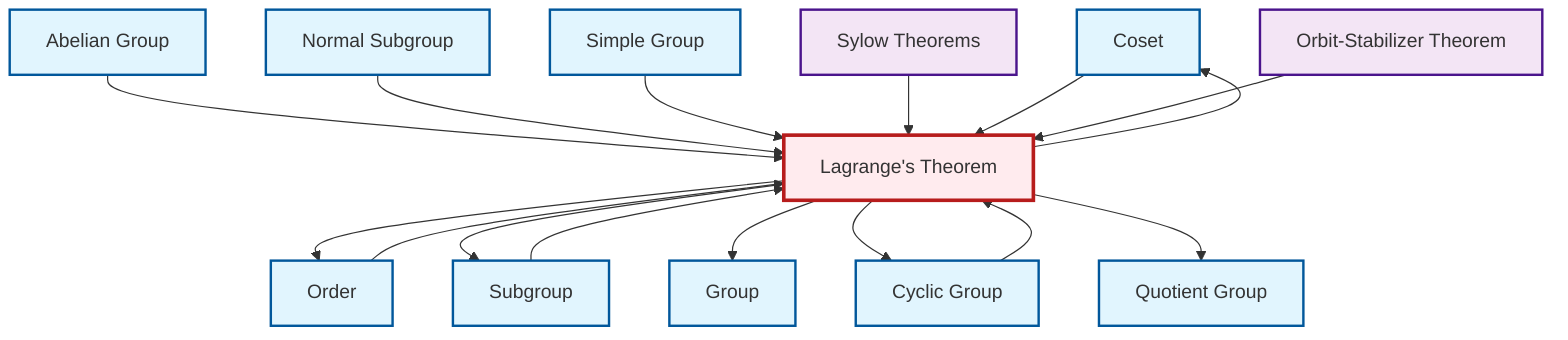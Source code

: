 graph TD
    classDef definition fill:#e1f5fe,stroke:#01579b,stroke-width:2px
    classDef theorem fill:#f3e5f5,stroke:#4a148c,stroke-width:2px
    classDef axiom fill:#fff3e0,stroke:#e65100,stroke-width:2px
    classDef example fill:#e8f5e9,stroke:#1b5e20,stroke-width:2px
    classDef current fill:#ffebee,stroke:#b71c1c,stroke-width:3px
    def-coset["Coset"]:::definition
    thm-orbit-stabilizer["Orbit-Stabilizer Theorem"]:::theorem
    def-subgroup["Subgroup"]:::definition
    def-simple-group["Simple Group"]:::definition
    def-quotient-group["Quotient Group"]:::definition
    def-cyclic-group["Cyclic Group"]:::definition
    def-normal-subgroup["Normal Subgroup"]:::definition
    def-order["Order"]:::definition
    def-abelian-group["Abelian Group"]:::definition
    thm-lagrange["Lagrange's Theorem"]:::theorem
    thm-sylow["Sylow Theorems"]:::theorem
    def-group["Group"]:::definition
    def-cyclic-group --> thm-lagrange
    def-subgroup --> thm-lagrange
    thm-lagrange --> def-order
    def-abelian-group --> thm-lagrange
    def-normal-subgroup --> thm-lagrange
    thm-lagrange --> def-subgroup
    def-simple-group --> thm-lagrange
    def-order --> thm-lagrange
    thm-lagrange --> def-group
    thm-lagrange --> def-cyclic-group
    thm-sylow --> thm-lagrange
    def-coset --> thm-lagrange
    thm-orbit-stabilizer --> thm-lagrange
    thm-lagrange --> def-coset
    thm-lagrange --> def-quotient-group
    class thm-lagrange current